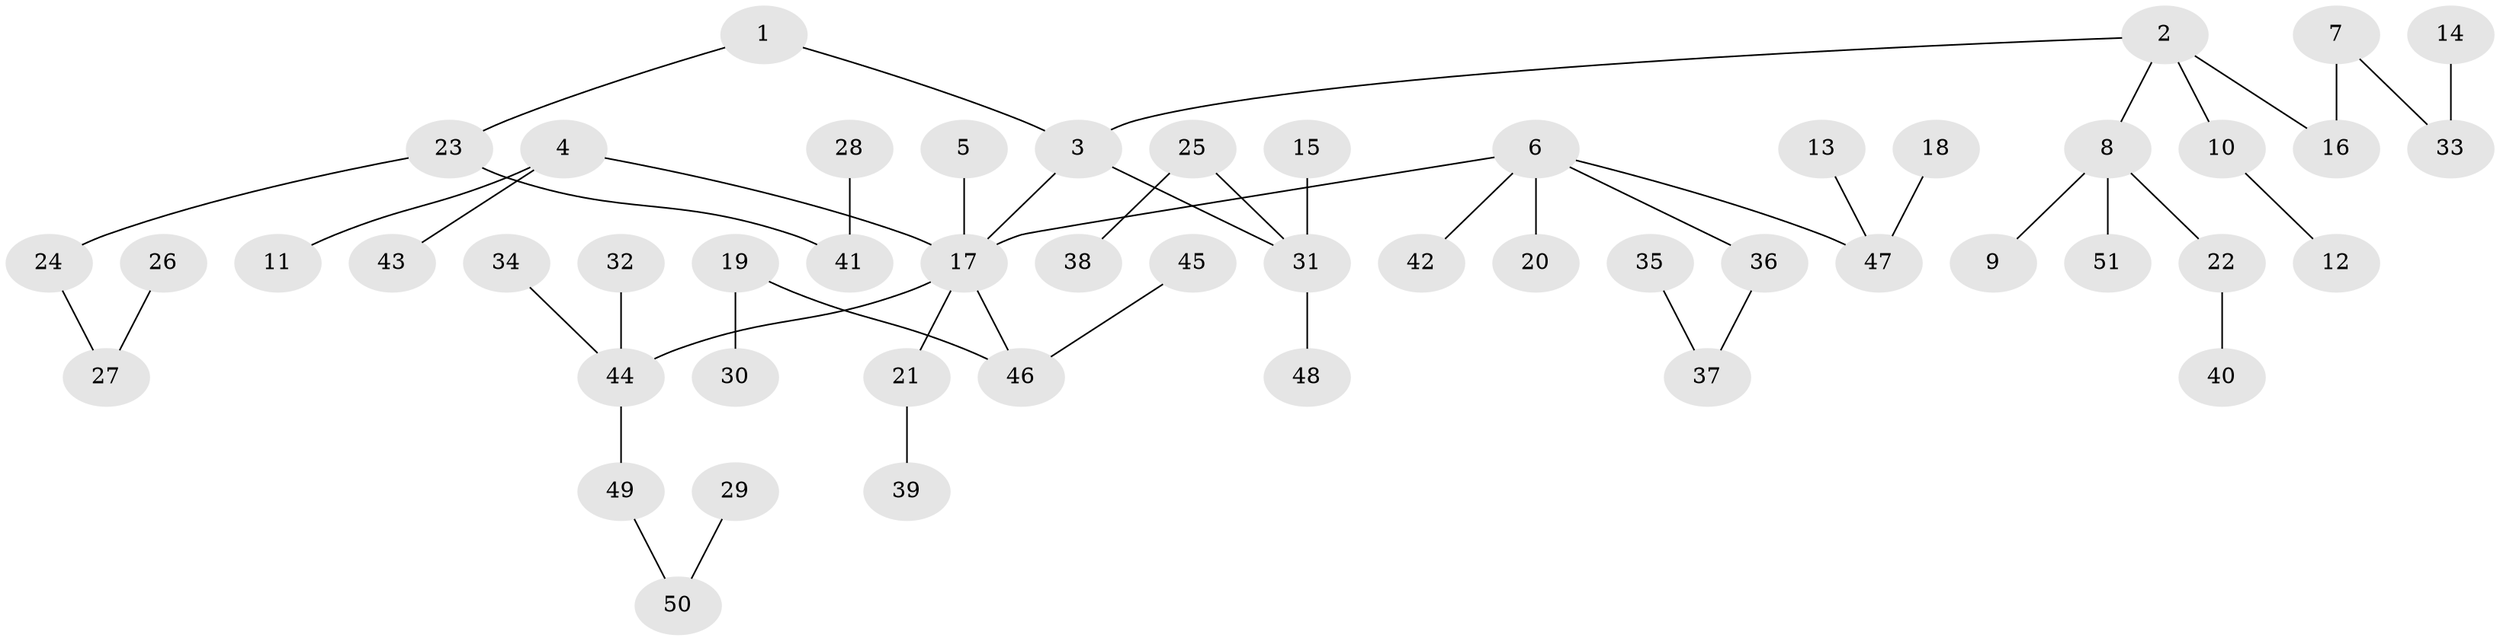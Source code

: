 // original degree distribution, {8: 0.009900990099009901, 3: 0.12871287128712872, 6: 0.009900990099009901, 5: 0.039603960396039604, 2: 0.2376237623762376, 4: 0.06930693069306931, 1: 0.504950495049505}
// Generated by graph-tools (version 1.1) at 2025/02/03/09/25 03:02:19]
// undirected, 51 vertices, 50 edges
graph export_dot {
graph [start="1"]
  node [color=gray90,style=filled];
  1;
  2;
  3;
  4;
  5;
  6;
  7;
  8;
  9;
  10;
  11;
  12;
  13;
  14;
  15;
  16;
  17;
  18;
  19;
  20;
  21;
  22;
  23;
  24;
  25;
  26;
  27;
  28;
  29;
  30;
  31;
  32;
  33;
  34;
  35;
  36;
  37;
  38;
  39;
  40;
  41;
  42;
  43;
  44;
  45;
  46;
  47;
  48;
  49;
  50;
  51;
  1 -- 3 [weight=1.0];
  1 -- 23 [weight=1.0];
  2 -- 3 [weight=1.0];
  2 -- 8 [weight=1.0];
  2 -- 10 [weight=1.0];
  2 -- 16 [weight=1.0];
  3 -- 17 [weight=1.0];
  3 -- 31 [weight=1.0];
  4 -- 11 [weight=1.0];
  4 -- 17 [weight=1.0];
  4 -- 43 [weight=1.0];
  5 -- 17 [weight=1.0];
  6 -- 17 [weight=1.0];
  6 -- 20 [weight=1.0];
  6 -- 36 [weight=1.0];
  6 -- 42 [weight=1.0];
  6 -- 47 [weight=1.0];
  7 -- 16 [weight=1.0];
  7 -- 33 [weight=1.0];
  8 -- 9 [weight=1.0];
  8 -- 22 [weight=1.0];
  8 -- 51 [weight=1.0];
  10 -- 12 [weight=1.0];
  13 -- 47 [weight=1.0];
  14 -- 33 [weight=1.0];
  15 -- 31 [weight=1.0];
  17 -- 21 [weight=1.0];
  17 -- 44 [weight=1.0];
  17 -- 46 [weight=1.0];
  18 -- 47 [weight=1.0];
  19 -- 30 [weight=1.0];
  19 -- 46 [weight=1.0];
  21 -- 39 [weight=1.0];
  22 -- 40 [weight=1.0];
  23 -- 24 [weight=1.0];
  23 -- 41 [weight=1.0];
  24 -- 27 [weight=1.0];
  25 -- 31 [weight=1.0];
  25 -- 38 [weight=1.0];
  26 -- 27 [weight=1.0];
  28 -- 41 [weight=1.0];
  29 -- 50 [weight=1.0];
  31 -- 48 [weight=1.0];
  32 -- 44 [weight=1.0];
  34 -- 44 [weight=1.0];
  35 -- 37 [weight=1.0];
  36 -- 37 [weight=1.0];
  44 -- 49 [weight=1.0];
  45 -- 46 [weight=1.0];
  49 -- 50 [weight=1.0];
}
